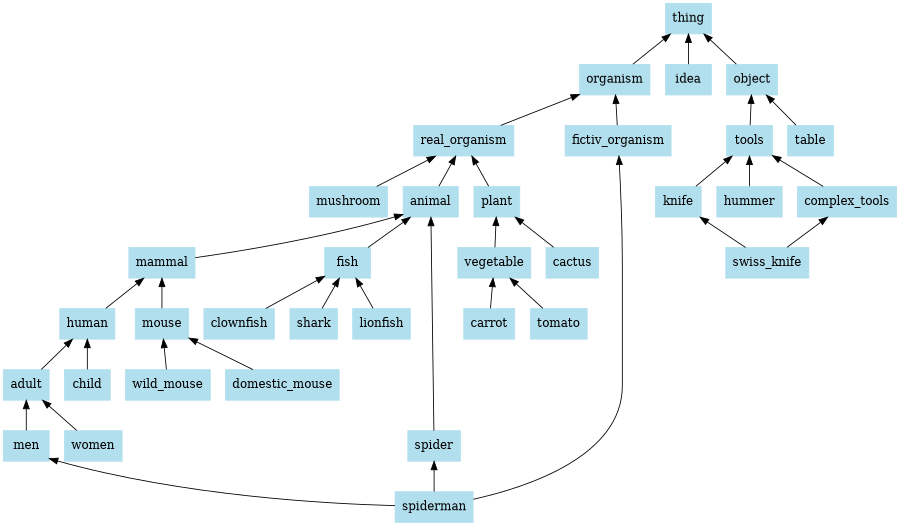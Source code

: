 digraph graph_test{

	rankdir=BT;
	size="6,6";
	node [color=lightblue2, style=filled,shape=box]

	"shark" -> "fish" [color=black];
	"lionfish" -> "fish" [color=black];
	"fish" -> "animal" [color=black];
	"spider" -> "animal" [color=black];
	"clownfish" -> "fish" [color=black];
	"animal" -> "real_organism" [color=black];
	"organism" -> "thing" [color=black];
	"swiss_knife" -> "complex_tools" [color=black];
	"swiss_knife" -> "knife" [color=black];
	"hummer" -> "tools" [color=black];
	"knife" -> "tools" [color=black];
	"complex_tools" -> "tools" [color=black];
	"spiderman" -> "spider" [color=black];
	"spiderman" -> "fictiv_organism" [color=black];
	"fictiv_organism" -> "organism" [color=black];
	"real_organism" -> "organism" [color=black];
	"mushroom" -> "real_organism" [color=black];
	"plant" -> "real_organism" [color=black];
	"cactus" -> "plant" [color=black];
	"vegetable" -> "plant" [color=black];
	"carrot" -> "vegetable" [color=black];
	"tomato" -> "vegetable" [color=black];
	"mouse" -> "mammal" [color=black];
	"wild_mouse" -> "mouse" [color=black];
	"mammal" -> "animal" [color=black];
	"child" -> "human" [color=black];
	"adult" -> "human" [color=black];
	"domestic_mouse" -> "mouse" [color=black];
	"human" -> "mammal" [color=black];
	"idea" -> "thing" [color=black];
	"spiderman" -> "men" [color=black];
	"object" -> "thing" [color=black];
	"table" -> "object" [color=black];
	"men" -> "adult" [color=black];
	"tools" -> "object" [color=black];
	"women" -> "adult" [color=black];
}
